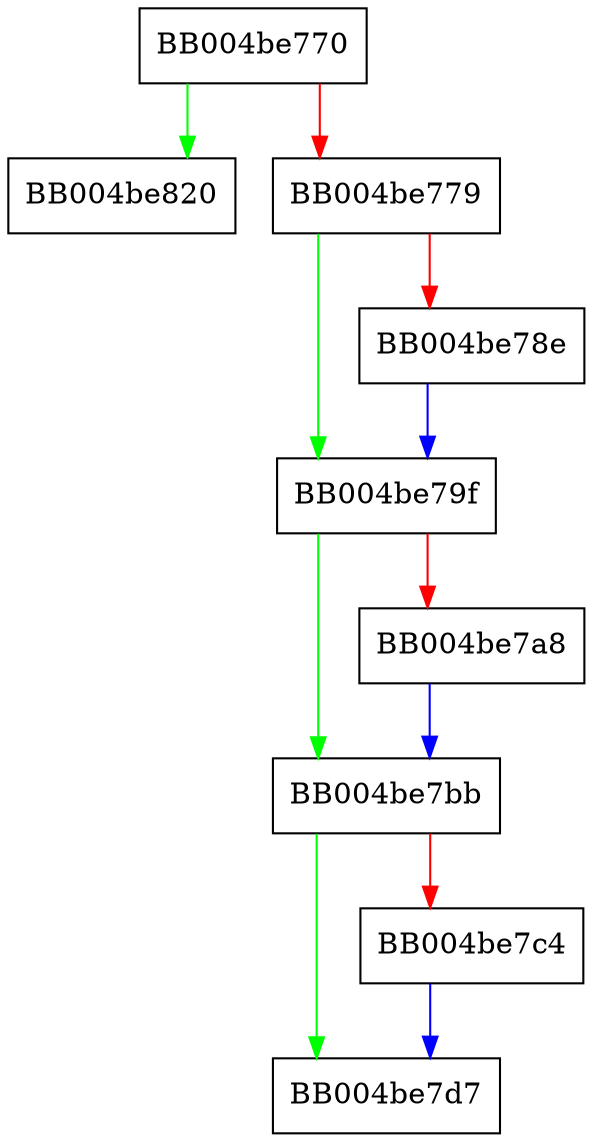 digraph release_each {
  node [shape="box"];
  graph [splines=ortho];
  BB004be770 -> BB004be820 [color="green"];
  BB004be770 -> BB004be779 [color="red"];
  BB004be779 -> BB004be79f [color="green"];
  BB004be779 -> BB004be78e [color="red"];
  BB004be78e -> BB004be79f [color="blue"];
  BB004be79f -> BB004be7bb [color="green"];
  BB004be79f -> BB004be7a8 [color="red"];
  BB004be7a8 -> BB004be7bb [color="blue"];
  BB004be7bb -> BB004be7d7 [color="green"];
  BB004be7bb -> BB004be7c4 [color="red"];
  BB004be7c4 -> BB004be7d7 [color="blue"];
}